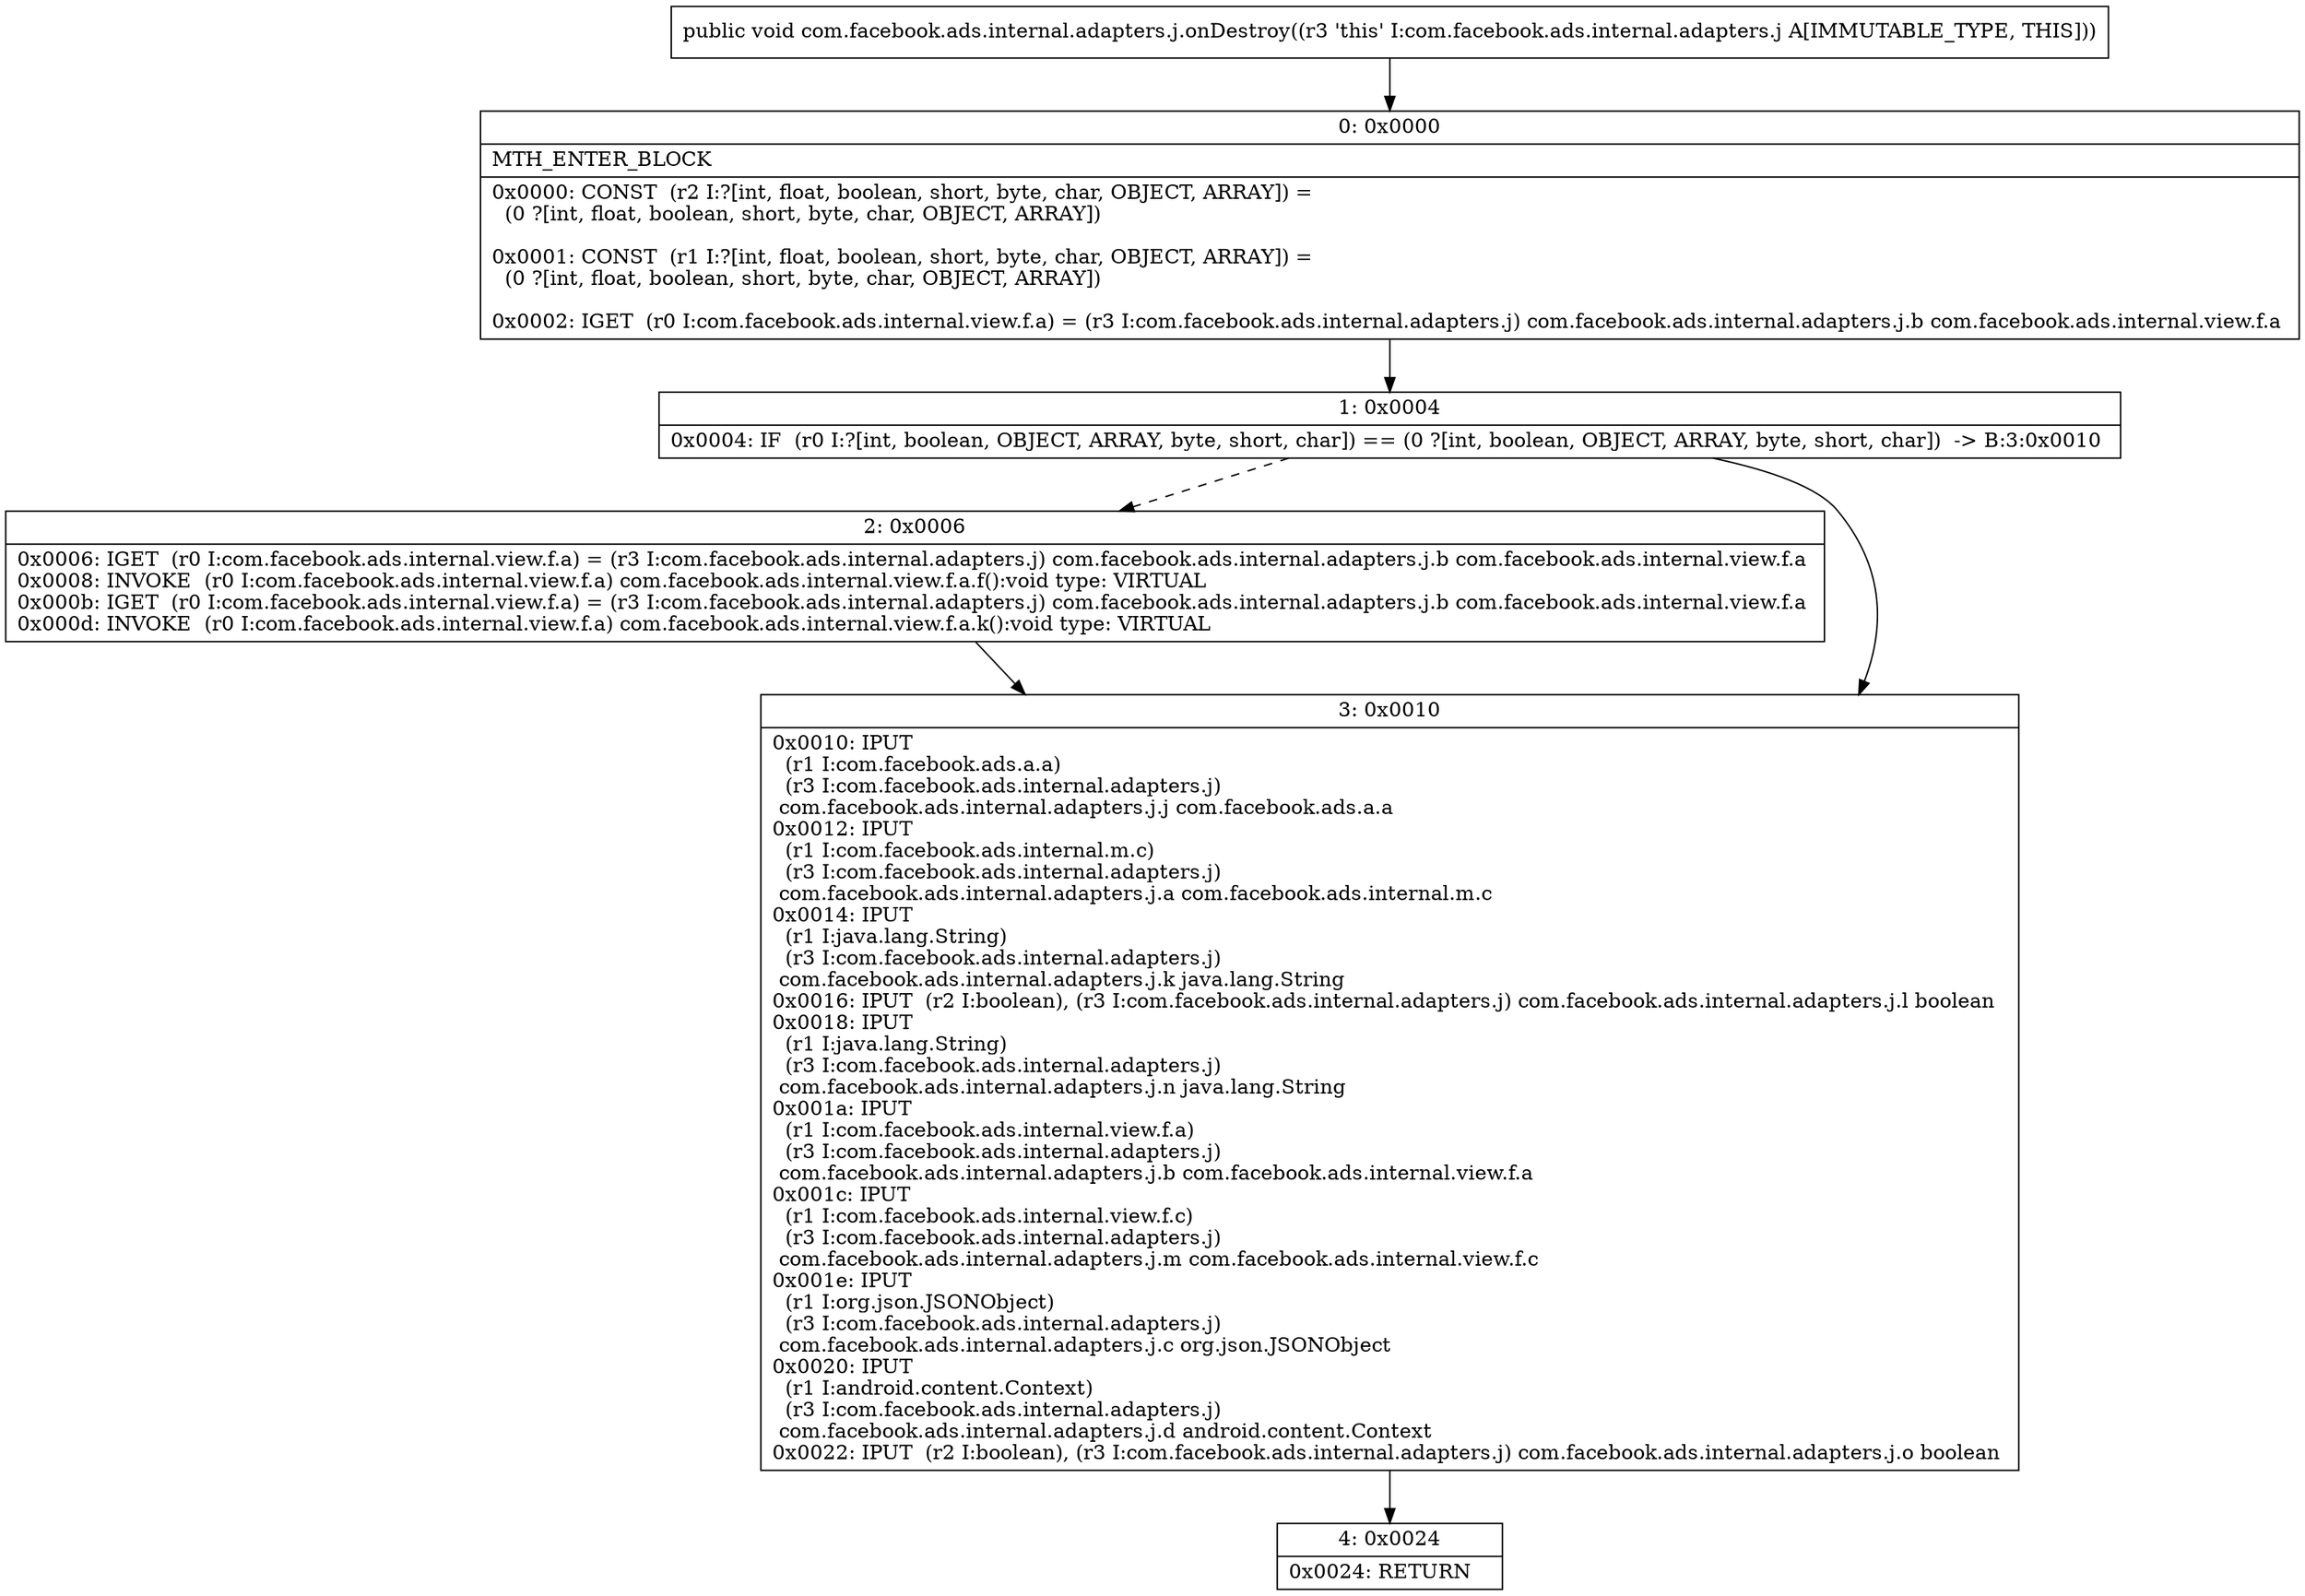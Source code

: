 digraph "CFG forcom.facebook.ads.internal.adapters.j.onDestroy()V" {
Node_0 [shape=record,label="{0\:\ 0x0000|MTH_ENTER_BLOCK\l|0x0000: CONST  (r2 I:?[int, float, boolean, short, byte, char, OBJECT, ARRAY]) = \l  (0 ?[int, float, boolean, short, byte, char, OBJECT, ARRAY])\l \l0x0001: CONST  (r1 I:?[int, float, boolean, short, byte, char, OBJECT, ARRAY]) = \l  (0 ?[int, float, boolean, short, byte, char, OBJECT, ARRAY])\l \l0x0002: IGET  (r0 I:com.facebook.ads.internal.view.f.a) = (r3 I:com.facebook.ads.internal.adapters.j) com.facebook.ads.internal.adapters.j.b com.facebook.ads.internal.view.f.a \l}"];
Node_1 [shape=record,label="{1\:\ 0x0004|0x0004: IF  (r0 I:?[int, boolean, OBJECT, ARRAY, byte, short, char]) == (0 ?[int, boolean, OBJECT, ARRAY, byte, short, char])  \-\> B:3:0x0010 \l}"];
Node_2 [shape=record,label="{2\:\ 0x0006|0x0006: IGET  (r0 I:com.facebook.ads.internal.view.f.a) = (r3 I:com.facebook.ads.internal.adapters.j) com.facebook.ads.internal.adapters.j.b com.facebook.ads.internal.view.f.a \l0x0008: INVOKE  (r0 I:com.facebook.ads.internal.view.f.a) com.facebook.ads.internal.view.f.a.f():void type: VIRTUAL \l0x000b: IGET  (r0 I:com.facebook.ads.internal.view.f.a) = (r3 I:com.facebook.ads.internal.adapters.j) com.facebook.ads.internal.adapters.j.b com.facebook.ads.internal.view.f.a \l0x000d: INVOKE  (r0 I:com.facebook.ads.internal.view.f.a) com.facebook.ads.internal.view.f.a.k():void type: VIRTUAL \l}"];
Node_3 [shape=record,label="{3\:\ 0x0010|0x0010: IPUT  \l  (r1 I:com.facebook.ads.a.a)\l  (r3 I:com.facebook.ads.internal.adapters.j)\l com.facebook.ads.internal.adapters.j.j com.facebook.ads.a.a \l0x0012: IPUT  \l  (r1 I:com.facebook.ads.internal.m.c)\l  (r3 I:com.facebook.ads.internal.adapters.j)\l com.facebook.ads.internal.adapters.j.a com.facebook.ads.internal.m.c \l0x0014: IPUT  \l  (r1 I:java.lang.String)\l  (r3 I:com.facebook.ads.internal.adapters.j)\l com.facebook.ads.internal.adapters.j.k java.lang.String \l0x0016: IPUT  (r2 I:boolean), (r3 I:com.facebook.ads.internal.adapters.j) com.facebook.ads.internal.adapters.j.l boolean \l0x0018: IPUT  \l  (r1 I:java.lang.String)\l  (r3 I:com.facebook.ads.internal.adapters.j)\l com.facebook.ads.internal.adapters.j.n java.lang.String \l0x001a: IPUT  \l  (r1 I:com.facebook.ads.internal.view.f.a)\l  (r3 I:com.facebook.ads.internal.adapters.j)\l com.facebook.ads.internal.adapters.j.b com.facebook.ads.internal.view.f.a \l0x001c: IPUT  \l  (r1 I:com.facebook.ads.internal.view.f.c)\l  (r3 I:com.facebook.ads.internal.adapters.j)\l com.facebook.ads.internal.adapters.j.m com.facebook.ads.internal.view.f.c \l0x001e: IPUT  \l  (r1 I:org.json.JSONObject)\l  (r3 I:com.facebook.ads.internal.adapters.j)\l com.facebook.ads.internal.adapters.j.c org.json.JSONObject \l0x0020: IPUT  \l  (r1 I:android.content.Context)\l  (r3 I:com.facebook.ads.internal.adapters.j)\l com.facebook.ads.internal.adapters.j.d android.content.Context \l0x0022: IPUT  (r2 I:boolean), (r3 I:com.facebook.ads.internal.adapters.j) com.facebook.ads.internal.adapters.j.o boolean \l}"];
Node_4 [shape=record,label="{4\:\ 0x0024|0x0024: RETURN   \l}"];
MethodNode[shape=record,label="{public void com.facebook.ads.internal.adapters.j.onDestroy((r3 'this' I:com.facebook.ads.internal.adapters.j A[IMMUTABLE_TYPE, THIS])) }"];
MethodNode -> Node_0;
Node_0 -> Node_1;
Node_1 -> Node_2[style=dashed];
Node_1 -> Node_3;
Node_2 -> Node_3;
Node_3 -> Node_4;
}

